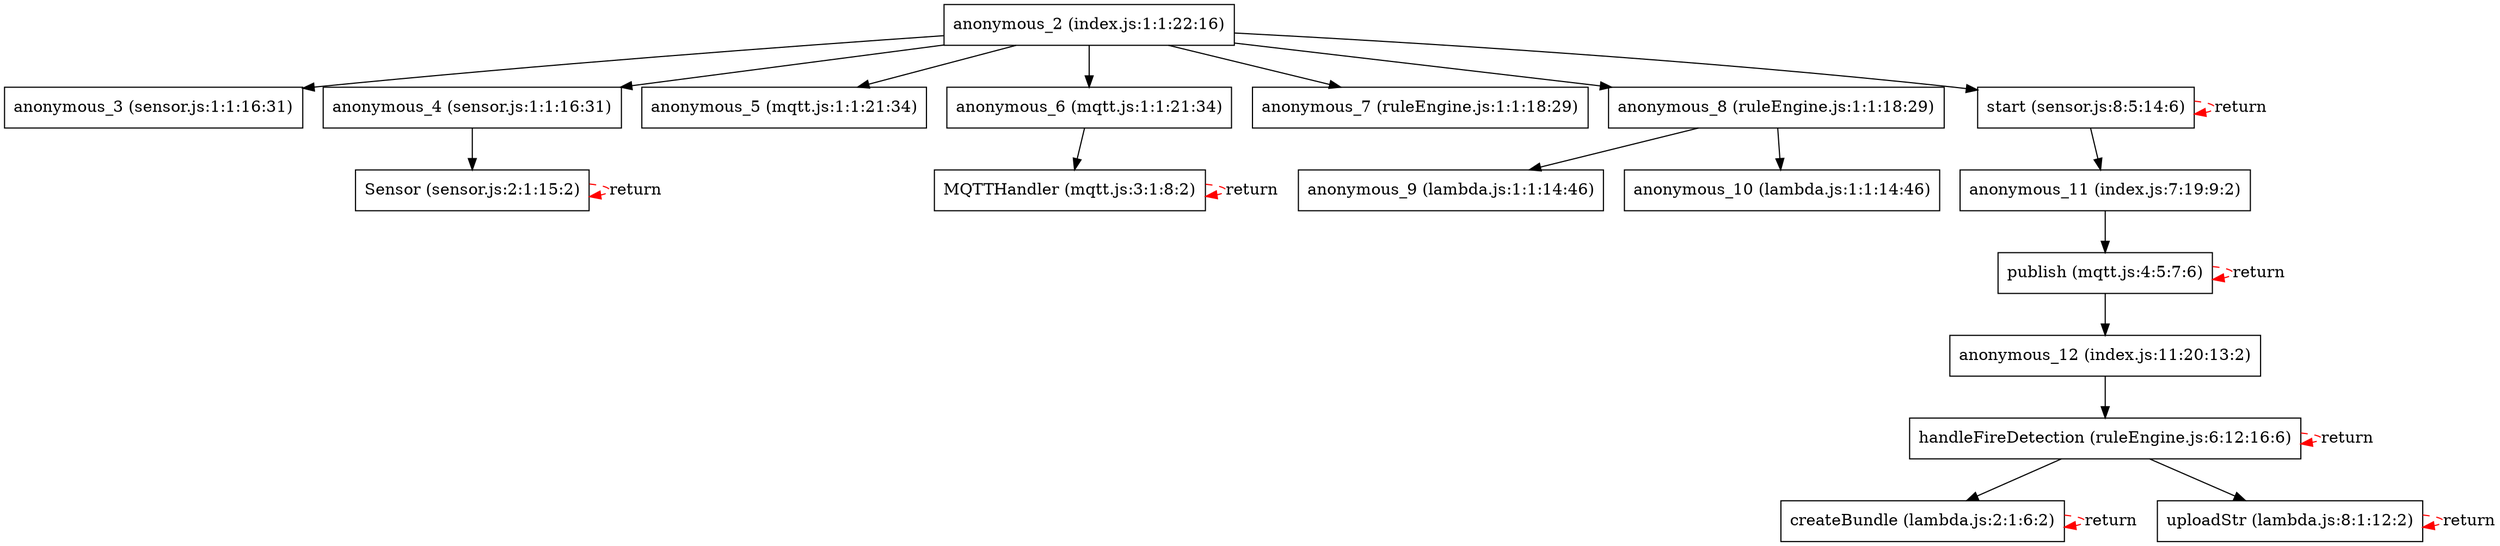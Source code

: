digraph FunctionCalls {
    node [shape=box];
    edge [color=black];
    "anonymous_2 (index.js:1:1:22:16)" -> "anonymous_3 (sensor.js:1:1:16:31)";
    "anonymous_2 (index.js:1:1:22:16)" -> "anonymous_4 (sensor.js:1:1:16:31)";
    "anonymous_2 (index.js:1:1:22:16)" -> "anonymous_5 (mqtt.js:1:1:21:34)";
    "anonymous_2 (index.js:1:1:22:16)" -> "anonymous_6 (mqtt.js:1:1:21:34)";
    "anonymous_2 (index.js:1:1:22:16)" -> "anonymous_7 (ruleEngine.js:1:1:18:29)";
    "anonymous_2 (index.js:1:1:22:16)" -> "anonymous_8 (ruleEngine.js:1:1:18:29)";
    "anonymous_2 (index.js:1:1:22:16)" -> "start (sensor.js:8:5:14:6)";
    "anonymous_4 (sensor.js:1:1:16:31)" -> "Sensor (sensor.js:2:1:15:2)";
    "anonymous_6 (mqtt.js:1:1:21:34)" -> "MQTTHandler (mqtt.js:3:1:8:2)";
    "anonymous_8 (ruleEngine.js:1:1:18:29)" -> "anonymous_9 (lambda.js:1:1:14:46)";
    "anonymous_8 (ruleEngine.js:1:1:18:29)" -> "anonymous_10 (lambda.js:1:1:14:46)";
    "start (sensor.js:8:5:14:6)" -> "anonymous_11 (index.js:7:19:9:2)";
    "anonymous_11 (index.js:7:19:9:2)" -> "publish (mqtt.js:4:5:7:6)";
    "publish (mqtt.js:4:5:7:6)" -> "anonymous_12 (index.js:11:20:13:2)";
    "anonymous_12 (index.js:11:20:13:2)" -> "handleFireDetection (ruleEngine.js:6:12:16:6)";
    "handleFireDetection (ruleEngine.js:6:12:16:6)" -> "createBundle (lambda.js:2:1:6:2)";
    "handleFireDetection (ruleEngine.js:6:12:16:6)" -> "uploadStr (lambda.js:8:1:12:2)";
    "Sensor (sensor.js:2:1:15:2)" -> "Sensor (sensor.js:2:1:15:2)" [label="return", style=dashed, color=red];
    "MQTTHandler (mqtt.js:3:1:8:2)" -> "MQTTHandler (mqtt.js:3:1:8:2)" [label="return", style=dashed, color=red];
    "createBundle (lambda.js:2:1:6:2)" -> "createBundle (lambda.js:2:1:6:2)" [label="return", style=dashed, color=red];
    "uploadStr (lambda.js:8:1:12:2)" -> "uploadStr (lambda.js:8:1:12:2)" [label="return", style=dashed, color=red];
    "handleFireDetection (ruleEngine.js:6:12:16:6)" -> "handleFireDetection (ruleEngine.js:6:12:16:6)" [label="return", style=dashed, color=red];
    "publish (mqtt.js:4:5:7:6)" -> "publish (mqtt.js:4:5:7:6)" [label="return", style=dashed, color=red];
    "start (sensor.js:8:5:14:6)" -> "start (sensor.js:8:5:14:6)" [label="return", style=dashed, color=red];
}